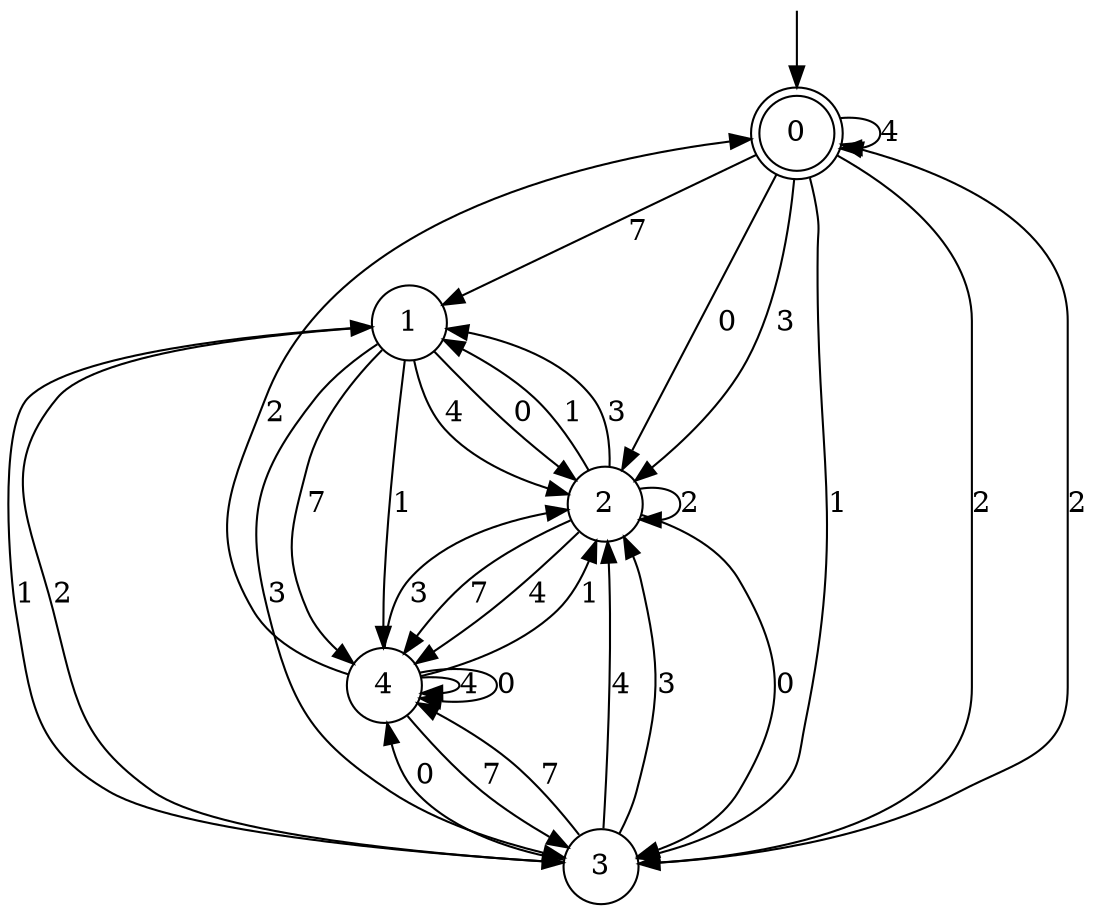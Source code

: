digraph g {

	s0 [shape="doublecircle" label="0"];
	s1 [shape="circle" label="1"];
	s2 [shape="circle" label="2"];
	s3 [shape="circle" label="3"];
	s4 [shape="circle" label="4"];
	s0 -> s1 [label="7"];
	s0 -> s0 [label="4"];
	s0 -> s2 [label="0"];
	s0 -> s3 [label="1"];
	s0 -> s3 [label="2"];
	s0 -> s2 [label="3"];
	s1 -> s4 [label="7"];
	s1 -> s2 [label="4"];
	s1 -> s2 [label="0"];
	s1 -> s4 [label="1"];
	s1 -> s3 [label="2"];
	s1 -> s3 [label="3"];
	s2 -> s4 [label="7"];
	s2 -> s4 [label="4"];
	s2 -> s3 [label="0"];
	s2 -> s1 [label="1"];
	s2 -> s2 [label="2"];
	s2 -> s1 [label="3"];
	s3 -> s4 [label="7"];
	s3 -> s2 [label="4"];
	s3 -> s4 [label="0"];
	s3 -> s1 [label="1"];
	s3 -> s0 [label="2"];
	s3 -> s2 [label="3"];
	s4 -> s3 [label="7"];
	s4 -> s4 [label="4"];
	s4 -> s4 [label="0"];
	s4 -> s2 [label="1"];
	s4 -> s0 [label="2"];
	s4 -> s2 [label="3"];

__start0 [label="" shape="none" width="0" height="0"];
__start0 -> s0;

}
